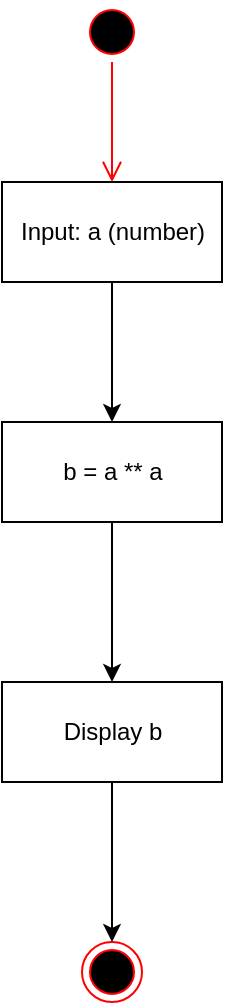 <mxfile version="15.1.0" type="github">
  <diagram id="5tE1hKee_uBbk2fImYP0" name="Page-1">
    <mxGraphModel dx="1422" dy="757" grid="1" gridSize="10" guides="1" tooltips="1" connect="1" arrows="1" fold="1" page="1" pageScale="1" pageWidth="690" pageHeight="980" math="0" shadow="0">
      <root>
        <mxCell id="0" />
        <mxCell id="1" parent="0" />
        <mxCell id="ZyjHEj6RFu9bMXRZlmml-1" value="" style="ellipse;html=1;shape=endState;fillColor=#000000;strokeColor=#ff0000;" vertex="1" parent="1">
          <mxGeometry x="330" y="510" width="30" height="30" as="geometry" />
        </mxCell>
        <mxCell id="ZyjHEj6RFu9bMXRZlmml-2" value="" style="ellipse;html=1;shape=startState;fillColor=#000000;strokeColor=#ff0000;" vertex="1" parent="1">
          <mxGeometry x="330" y="40" width="30" height="30" as="geometry" />
        </mxCell>
        <mxCell id="ZyjHEj6RFu9bMXRZlmml-3" value="" style="edgeStyle=orthogonalEdgeStyle;html=1;verticalAlign=bottom;endArrow=open;endSize=8;strokeColor=#ff0000;entryX=0.5;entryY=0;entryDx=0;entryDy=0;" edge="1" source="ZyjHEj6RFu9bMXRZlmml-2" parent="1" target="ZyjHEj6RFu9bMXRZlmml-4">
          <mxGeometry relative="1" as="geometry">
            <mxPoint x="335" y="130" as="targetPoint" />
          </mxGeometry>
        </mxCell>
        <mxCell id="ZyjHEj6RFu9bMXRZlmml-10" style="edgeStyle=orthogonalEdgeStyle;rounded=0;orthogonalLoop=1;jettySize=auto;html=1;exitX=0.5;exitY=1;exitDx=0;exitDy=0;entryX=0.5;entryY=0;entryDx=0;entryDy=0;" edge="1" parent="1" source="ZyjHEj6RFu9bMXRZlmml-4" target="ZyjHEj6RFu9bMXRZlmml-5">
          <mxGeometry relative="1" as="geometry" />
        </mxCell>
        <mxCell id="ZyjHEj6RFu9bMXRZlmml-4" value="Input: a (number)" style="html=1;" vertex="1" parent="1">
          <mxGeometry x="290" y="130" width="110" height="50" as="geometry" />
        </mxCell>
        <mxCell id="ZyjHEj6RFu9bMXRZlmml-11" style="edgeStyle=orthogonalEdgeStyle;rounded=0;orthogonalLoop=1;jettySize=auto;html=1;exitX=0.5;exitY=1;exitDx=0;exitDy=0;entryX=0.5;entryY=0;entryDx=0;entryDy=0;" edge="1" parent="1" source="ZyjHEj6RFu9bMXRZlmml-5" target="ZyjHEj6RFu9bMXRZlmml-6">
          <mxGeometry relative="1" as="geometry" />
        </mxCell>
        <mxCell id="ZyjHEj6RFu9bMXRZlmml-5" value="b = a ** a" style="html=1;" vertex="1" parent="1">
          <mxGeometry x="290" y="250" width="110" height="50" as="geometry" />
        </mxCell>
        <mxCell id="ZyjHEj6RFu9bMXRZlmml-12" style="edgeStyle=orthogonalEdgeStyle;rounded=0;orthogonalLoop=1;jettySize=auto;html=1;exitX=0.5;exitY=1;exitDx=0;exitDy=0;entryX=0.5;entryY=0;entryDx=0;entryDy=0;" edge="1" parent="1" source="ZyjHEj6RFu9bMXRZlmml-6" target="ZyjHEj6RFu9bMXRZlmml-1">
          <mxGeometry relative="1" as="geometry" />
        </mxCell>
        <mxCell id="ZyjHEj6RFu9bMXRZlmml-6" value="Display b" style="html=1;" vertex="1" parent="1">
          <mxGeometry x="290" y="380" width="110" height="50" as="geometry" />
        </mxCell>
      </root>
    </mxGraphModel>
  </diagram>
</mxfile>
